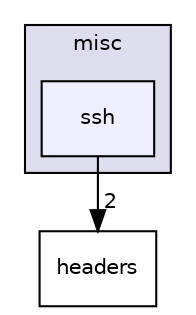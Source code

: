digraph "M:/Office/!Doutorado/0. RepositorioSVN/HAMSTER_Prototype/branches/JINT2018/include/libtomcrypt-develop/src/misc/ssh" {
  compound=true
  node [ fontsize="10", fontname="Helvetica"];
  edge [ labelfontsize="10", labelfontname="Helvetica"];
  subgraph clusterdir_49d796ae77db923c0d34305230029817 {
    graph [ bgcolor="#ddddee", pencolor="black", label="misc" fontname="Helvetica", fontsize="10", URL="dir_49d796ae77db923c0d34305230029817.html"]
  dir_2a42bb22a1052cf3a9627aef3fe8a529 [shape=box, label="ssh", style="filled", fillcolor="#eeeeff", pencolor="black", URL="dir_2a42bb22a1052cf3a9627aef3fe8a529.html"];
  }
  dir_a0acb8384b4122a9c7afcf2489cf4036 [shape=box label="headers" URL="dir_a0acb8384b4122a9c7afcf2489cf4036.html"];
  dir_2a42bb22a1052cf3a9627aef3fe8a529->dir_a0acb8384b4122a9c7afcf2489cf4036 [headlabel="2", labeldistance=1.5 headhref="dir_000048_000026.html"];
}

